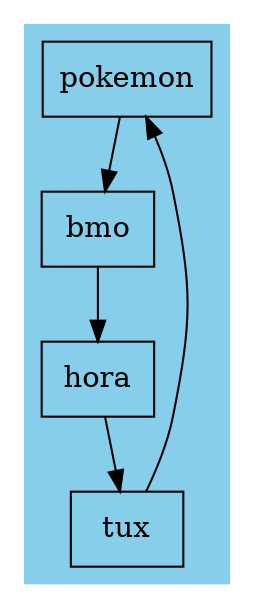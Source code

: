 digraph G{
subgraph cluster_1{
 style=filled; color = skyblue; 
node [shape=box];
capa761[label = pokemon];
capa318[label =bmo];
capa761->capa318
capa318[label = bmo];
capa426[label =hora];
capa318->capa426
capa426[label = hora];
capa353[label =tux];
capa426->capa353
capa353[label = tux];
capa761[label =pokemon];
capa353->capa761
}
}
